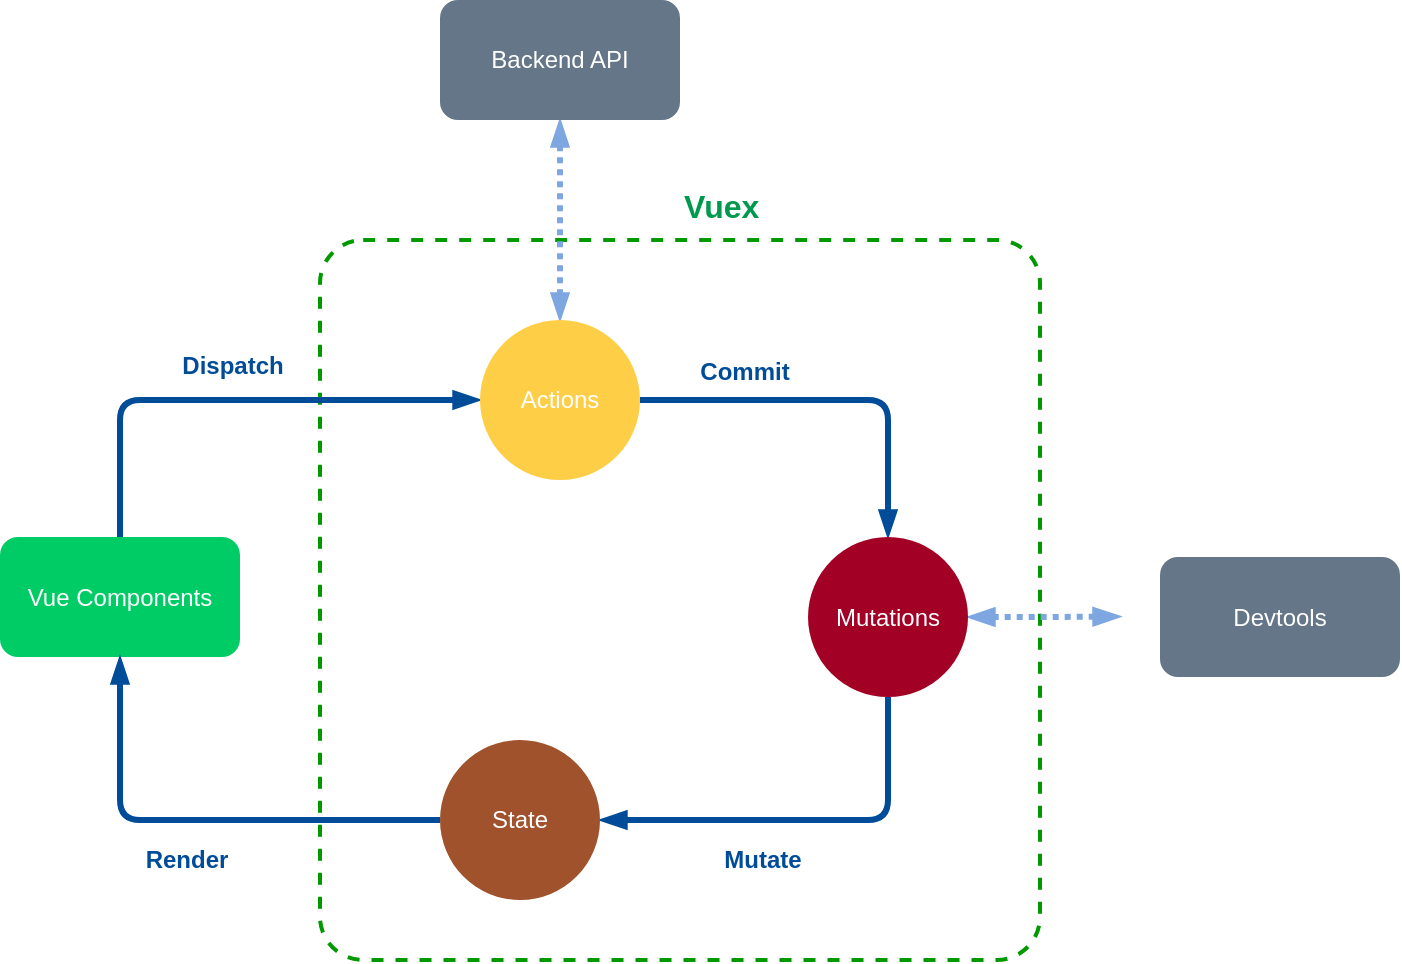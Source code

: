 <mxfile version="10.5.9" type="github"><diagram id="3228e29e-7158-1315-38df-8450db1d8a1d" name="Page-1"><mxGraphModel dx="1400" dy="753" grid="1" gridSize="10" guides="1" tooltips="1" connect="1" arrows="1" fold="1" page="1" pageScale="1" pageWidth="1169" pageHeight="827" background="#ffffff" math="0" shadow="0"><root><mxCell id="0"/><mxCell id="1" parent="0"/><object label="" id="jOrjDdxJ0LUpMjpGSytx-21546"><mxCell style="rounded=1;whiteSpace=wrap;html=1;strokeColor=#009900;fillColor=none;dashed=1;strokeWidth=2;glass=1;shadow=0;comic=0;arcSize=6;" parent="1" vertex="1"><mxGeometry x="360" y="220" width="360" height="360" as="geometry"/></mxCell></object><mxCell id="jOrjDdxJ0LUpMjpGSytx-21553" style="edgeStyle=orthogonalEdgeStyle;rounded=1;orthogonalLoop=1;jettySize=auto;html=1;exitX=0.5;exitY=0;exitDx=0;exitDy=0;entryX=0;entryY=0.5;entryDx=0;entryDy=0;startArrow=none;endArrow=blockThin;fontColor=#00994D;strokeColor=#004C99;strokeWidth=3;endFill=1;" parent="1" source="jOrjDdxJ0LUpMjpGSytx-21541" target="jOrjDdxJ0LUpMjpGSytx-21543" edge="1"><mxGeometry relative="1" as="geometry"/></mxCell><mxCell id="jOrjDdxJ0LUpMjpGSytx-21567" value="Dispatch" style="text;html=1;resizable=0;points=[];align=center;verticalAlign=middle;labelBackgroundColor=#ffffff;fontColor=#004C99;fontStyle=1" parent="jOrjDdxJ0LUpMjpGSytx-21553" vertex="1" connectable="0"><mxGeometry x="-0.4" y="-50" relative="1" as="geometry"><mxPoint x="50" y="-67" as="offset"/></mxGeometry></mxCell><mxCell id="jOrjDdxJ0LUpMjpGSytx-21541" value="Vue Components" style="rounded=1;whiteSpace=wrap;html=1;fillColor=#00CC66;strokeColor=none;fontColor=#ffffff;" parent="1" vertex="1"><mxGeometry x="200" y="368.5" width="120" height="60" as="geometry"/></mxCell><mxCell id="jOrjDdxJ0LUpMjpGSytx-21554" style="edgeStyle=orthogonalEdgeStyle;rounded=1;orthogonalLoop=1;jettySize=auto;html=1;entryX=0.5;entryY=0;entryDx=0;entryDy=0;startArrow=none;endArrow=blockThin;endFill=1;strokeColor=#004C99;strokeWidth=3;fontColor=#00994D;" parent="1" source="jOrjDdxJ0LUpMjpGSytx-21543" target="jOrjDdxJ0LUpMjpGSytx-21544" edge="1"><mxGeometry relative="1" as="geometry"/></mxCell><mxCell id="jOrjDdxJ0LUpMjpGSytx-21564" value="Commit" style="text;html=1;resizable=0;points=[];align=center;verticalAlign=middle;labelBackgroundColor=#ffffff;fontColor=#004C99;fontStyle=1" parent="jOrjDdxJ0LUpMjpGSytx-21554" vertex="1" connectable="0"><mxGeometry x="-0.352" y="1" relative="1" as="geometry"><mxPoint x="-10.5" y="-13.5" as="offset"/></mxGeometry></mxCell><mxCell id="jOrjDdxJ0LUpMjpGSytx-21559" style="edgeStyle=orthogonalEdgeStyle;rounded=0;orthogonalLoop=1;jettySize=auto;html=1;exitX=0.5;exitY=0;exitDx=0;exitDy=0;startArrow=blockThin;startFill=1;endArrow=blockThin;endFill=1;strokeColor=#7EA6E0;strokeWidth=3;fontColor=#00994D;dashed=1;dashPattern=1 1;" parent="1" source="jOrjDdxJ0LUpMjpGSytx-21543" target="jOrjDdxJ0LUpMjpGSytx-21558" edge="1"><mxGeometry relative="1" as="geometry"/></mxCell><mxCell id="jOrjDdxJ0LUpMjpGSytx-21543" value="Actions" style="ellipse;whiteSpace=wrap;html=1;aspect=fixed;fillColor=#FFCE47;strokeColor=none;fontColor=#FFFFFF;" parent="1" vertex="1"><mxGeometry x="440" y="260" width="80" height="80" as="geometry"/></mxCell><mxCell id="jOrjDdxJ0LUpMjpGSytx-21555" style="edgeStyle=orthogonalEdgeStyle;rounded=1;orthogonalLoop=1;jettySize=auto;html=1;entryX=1;entryY=0.5;entryDx=0;entryDy=0;startArrow=none;endArrow=blockThin;endFill=1;strokeColor=#004C99;strokeWidth=3;fontColor=#00994D;" parent="1" source="jOrjDdxJ0LUpMjpGSytx-21544" target="jOrjDdxJ0LUpMjpGSytx-21545" edge="1"><mxGeometry relative="1" as="geometry"><Array as="points"><mxPoint x="644" y="510"/></Array></mxGeometry></mxCell><mxCell id="jOrjDdxJ0LUpMjpGSytx-21570" value="Mutate" style="text;html=1;resizable=0;points=[];align=center;verticalAlign=middle;labelBackgroundColor=#ffffff;fontColor=#004C99;fontStyle=1" parent="jOrjDdxJ0LUpMjpGSytx-21555" vertex="1" connectable="0"><mxGeometry x="-0.19" y="-34" relative="1" as="geometry"><mxPoint x="-42" y="53.5" as="offset"/></mxGeometry></mxCell><mxCell id="jOrjDdxJ0LUpMjpGSytx-21563" style="edgeStyle=orthogonalEdgeStyle;rounded=0;orthogonalLoop=1;jettySize=auto;html=1;exitX=1;exitY=0.5;exitDx=0;exitDy=0;startArrow=blockThin;startFill=1;endArrow=blockThin;endFill=1;strokeColor=#7EA6E0;strokeWidth=3;fontColor=#00994D;dashed=1;dashPattern=1 1;" parent="1" source="jOrjDdxJ0LUpMjpGSytx-21544" edge="1"><mxGeometry relative="1" as="geometry"><mxPoint x="760.0" y="408.286" as="targetPoint"/></mxGeometry></mxCell><mxCell id="jOrjDdxJ0LUpMjpGSytx-21544" value="Mutations" style="ellipse;whiteSpace=wrap;html=1;aspect=fixed;fillColor=#a20025;strokeColor=none;fontColor=#ffffff;" parent="1" vertex="1"><mxGeometry x="604" y="368.5" width="80" height="80" as="geometry"/></mxCell><mxCell id="jOrjDdxJ0LUpMjpGSytx-21557" style="edgeStyle=orthogonalEdgeStyle;rounded=1;orthogonalLoop=1;jettySize=auto;html=1;entryX=0.5;entryY=1;entryDx=0;entryDy=0;startArrow=none;endArrow=blockThin;endFill=1;strokeColor=#004C99;strokeWidth=3;fontColor=#00994D;" parent="1" source="jOrjDdxJ0LUpMjpGSytx-21545" target="jOrjDdxJ0LUpMjpGSytx-21541" edge="1"><mxGeometry relative="1" as="geometry"/></mxCell><mxCell id="jOrjDdxJ0LUpMjpGSytx-21569" value="Render&lt;br&gt;" style="text;html=1;resizable=0;points=[];align=center;verticalAlign=middle;labelBackgroundColor=#ffffff;fontColor=#004C99;fontStyle=1" parent="jOrjDdxJ0LUpMjpGSytx-21557" vertex="1" connectable="0"><mxGeometry x="0.076" y="-6" relative="1" as="geometry"><mxPoint x="3" y="26" as="offset"/></mxGeometry></mxCell><mxCell id="jOrjDdxJ0LUpMjpGSytx-21545" value="State" style="ellipse;whiteSpace=wrap;html=1;aspect=fixed;fillColor=#a0522d;strokeColor=none;fontColor=#ffffff;" parent="1" vertex="1"><mxGeometry x="420" y="470" width="80" height="80" as="geometry"/></mxCell><mxCell id="jOrjDdxJ0LUpMjpGSytx-21558" value="Backend API" style="rounded=1;whiteSpace=wrap;html=1;fillColor=#647687;strokeColor=none;fontColor=#ffffff;" parent="1" vertex="1"><mxGeometry x="420" y="100" width="120" height="60" as="geometry"/></mxCell><mxCell id="jOrjDdxJ0LUpMjpGSytx-21561" value="Devtools" style="rounded=1;whiteSpace=wrap;html=1;dashed=1;strokeColor=none;fillColor=#647687;fontColor=#ffffff;" parent="1" vertex="1"><mxGeometry x="780" y="378.5" width="120" height="60" as="geometry"/></mxCell><mxCell id="jOrjDdxJ0LUpMjpGSytx-21572" value="Vuex" style="text;html=1;resizable=0;points=[];autosize=1;align=left;verticalAlign=top;spacingTop=-4;fontColor=#00994D;fontSize=16;fontStyle=1" parent="1" vertex="1"><mxGeometry x="540" y="191" width="40" height="20" as="geometry"/></mxCell></root></mxGraphModel></diagram></mxfile>